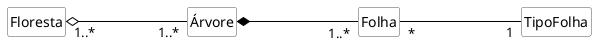 @startuml mod03ima10
hide circle
hide methods
hide empty members

skinparam class {
    BackgroundColor White
    ArrowColor Black
    BorderColor #505050
}
skinparam ClassAttributeIconSize 0
class "Floresta" as fl 
class "Árvore" as ar 
class "Folha" as fo 
class "TipoFolha" as ti 
left to right direction
fl "1..*" o--- "1..*" ar 
ar *---"1..*" fo
fo "*"---"1" ti
@enduml